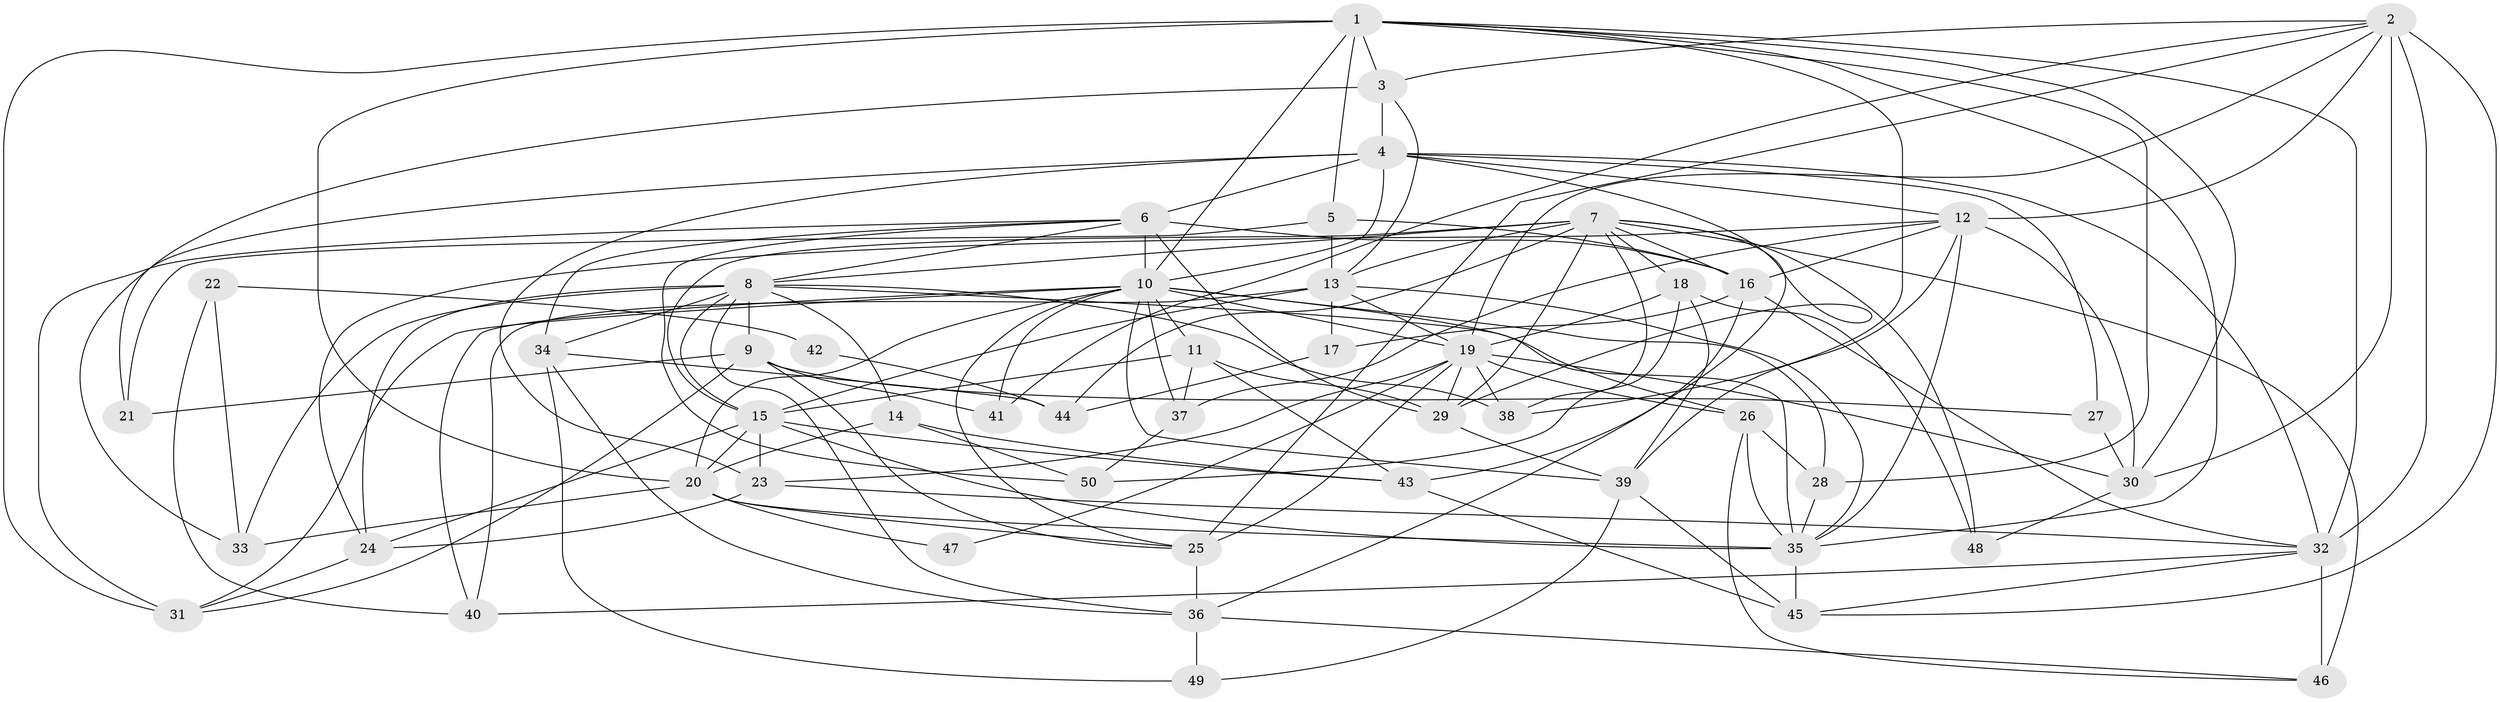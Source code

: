 // original degree distribution, {7: 0.032, 4: 0.304, 3: 0.28, 2: 0.096, 6: 0.088, 5: 0.2}
// Generated by graph-tools (version 1.1) at 2025/51/03/04/25 22:51:11]
// undirected, 50 vertices, 145 edges
graph export_dot {
  node [color=gray90,style=filled];
  1;
  2;
  3;
  4;
  5;
  6;
  7;
  8;
  9;
  10;
  11;
  12;
  13;
  14;
  15;
  16;
  17;
  18;
  19;
  20;
  21;
  22;
  23;
  24;
  25;
  26;
  27;
  28;
  29;
  30;
  31;
  32;
  33;
  34;
  35;
  36;
  37;
  38;
  39;
  40;
  41;
  42;
  43;
  44;
  45;
  46;
  47;
  48;
  49;
  50;
  1 -- 3 [weight=2.0];
  1 -- 5 [weight=4.0];
  1 -- 10 [weight=1.0];
  1 -- 20 [weight=1.0];
  1 -- 28 [weight=1.0];
  1 -- 30 [weight=1.0];
  1 -- 31 [weight=1.0];
  1 -- 32 [weight=1.0];
  1 -- 35 [weight=1.0];
  1 -- 38 [weight=1.0];
  2 -- 3 [weight=1.0];
  2 -- 12 [weight=1.0];
  2 -- 19 [weight=1.0];
  2 -- 25 [weight=1.0];
  2 -- 30 [weight=1.0];
  2 -- 32 [weight=4.0];
  2 -- 41 [weight=1.0];
  2 -- 45 [weight=1.0];
  3 -- 4 [weight=1.0];
  3 -- 13 [weight=1.0];
  3 -- 21 [weight=1.0];
  4 -- 6 [weight=1.0];
  4 -- 10 [weight=2.0];
  4 -- 12 [weight=1.0];
  4 -- 23 [weight=1.0];
  4 -- 27 [weight=1.0];
  4 -- 29 [weight=1.0];
  4 -- 32 [weight=2.0];
  4 -- 33 [weight=1.0];
  5 -- 13 [weight=3.0];
  5 -- 16 [weight=2.0];
  5 -- 21 [weight=1.0];
  6 -- 8 [weight=1.0];
  6 -- 10 [weight=2.0];
  6 -- 16 [weight=2.0];
  6 -- 29 [weight=1.0];
  6 -- 31 [weight=2.0];
  6 -- 34 [weight=1.0];
  6 -- 50 [weight=1.0];
  7 -- 8 [weight=1.0];
  7 -- 13 [weight=2.0];
  7 -- 15 [weight=2.0];
  7 -- 16 [weight=1.0];
  7 -- 18 [weight=2.0];
  7 -- 29 [weight=1.0];
  7 -- 36 [weight=1.0];
  7 -- 38 [weight=1.0];
  7 -- 44 [weight=1.0];
  7 -- 46 [weight=1.0];
  7 -- 48 [weight=1.0];
  8 -- 9 [weight=1.0];
  8 -- 14 [weight=1.0];
  8 -- 15 [weight=1.0];
  8 -- 24 [weight=1.0];
  8 -- 33 [weight=1.0];
  8 -- 34 [weight=1.0];
  8 -- 35 [weight=1.0];
  8 -- 36 [weight=1.0];
  8 -- 38 [weight=1.0];
  9 -- 21 [weight=1.0];
  9 -- 25 [weight=1.0];
  9 -- 27 [weight=2.0];
  9 -- 31 [weight=1.0];
  9 -- 41 [weight=2.0];
  10 -- 11 [weight=1.0];
  10 -- 19 [weight=1.0];
  10 -- 20 [weight=1.0];
  10 -- 25 [weight=1.0];
  10 -- 26 [weight=1.0];
  10 -- 28 [weight=1.0];
  10 -- 31 [weight=1.0];
  10 -- 37 [weight=1.0];
  10 -- 39 [weight=1.0];
  10 -- 40 [weight=1.0];
  10 -- 41 [weight=1.0];
  11 -- 15 [weight=1.0];
  11 -- 29 [weight=1.0];
  11 -- 37 [weight=1.0];
  11 -- 43 [weight=1.0];
  12 -- 16 [weight=1.0];
  12 -- 24 [weight=1.0];
  12 -- 30 [weight=1.0];
  12 -- 35 [weight=1.0];
  12 -- 37 [weight=1.0];
  12 -- 39 [weight=1.0];
  13 -- 15 [weight=2.0];
  13 -- 17 [weight=1.0];
  13 -- 19 [weight=1.0];
  13 -- 35 [weight=1.0];
  13 -- 40 [weight=1.0];
  14 -- 20 [weight=3.0];
  14 -- 43 [weight=1.0];
  14 -- 50 [weight=1.0];
  15 -- 20 [weight=1.0];
  15 -- 23 [weight=1.0];
  15 -- 24 [weight=1.0];
  15 -- 35 [weight=1.0];
  15 -- 43 [weight=1.0];
  16 -- 17 [weight=2.0];
  16 -- 32 [weight=1.0];
  16 -- 43 [weight=1.0];
  17 -- 44 [weight=1.0];
  18 -- 19 [weight=1.0];
  18 -- 39 [weight=1.0];
  18 -- 48 [weight=1.0];
  18 -- 50 [weight=1.0];
  19 -- 23 [weight=1.0];
  19 -- 25 [weight=2.0];
  19 -- 26 [weight=1.0];
  19 -- 29 [weight=1.0];
  19 -- 30 [weight=1.0];
  19 -- 38 [weight=1.0];
  19 -- 47 [weight=1.0];
  20 -- 25 [weight=1.0];
  20 -- 33 [weight=1.0];
  20 -- 35 [weight=1.0];
  20 -- 47 [weight=1.0];
  22 -- 33 [weight=1.0];
  22 -- 40 [weight=1.0];
  22 -- 42 [weight=1.0];
  23 -- 24 [weight=1.0];
  23 -- 32 [weight=1.0];
  24 -- 31 [weight=1.0];
  25 -- 36 [weight=1.0];
  26 -- 28 [weight=1.0];
  26 -- 35 [weight=1.0];
  26 -- 46 [weight=1.0];
  27 -- 30 [weight=1.0];
  28 -- 35 [weight=1.0];
  29 -- 39 [weight=1.0];
  30 -- 48 [weight=1.0];
  32 -- 40 [weight=1.0];
  32 -- 45 [weight=1.0];
  32 -- 46 [weight=2.0];
  34 -- 36 [weight=1.0];
  34 -- 44 [weight=1.0];
  34 -- 49 [weight=1.0];
  35 -- 45 [weight=1.0];
  36 -- 46 [weight=1.0];
  36 -- 49 [weight=1.0];
  37 -- 50 [weight=1.0];
  39 -- 45 [weight=1.0];
  39 -- 49 [weight=1.0];
  42 -- 44 [weight=1.0];
  43 -- 45 [weight=1.0];
}
